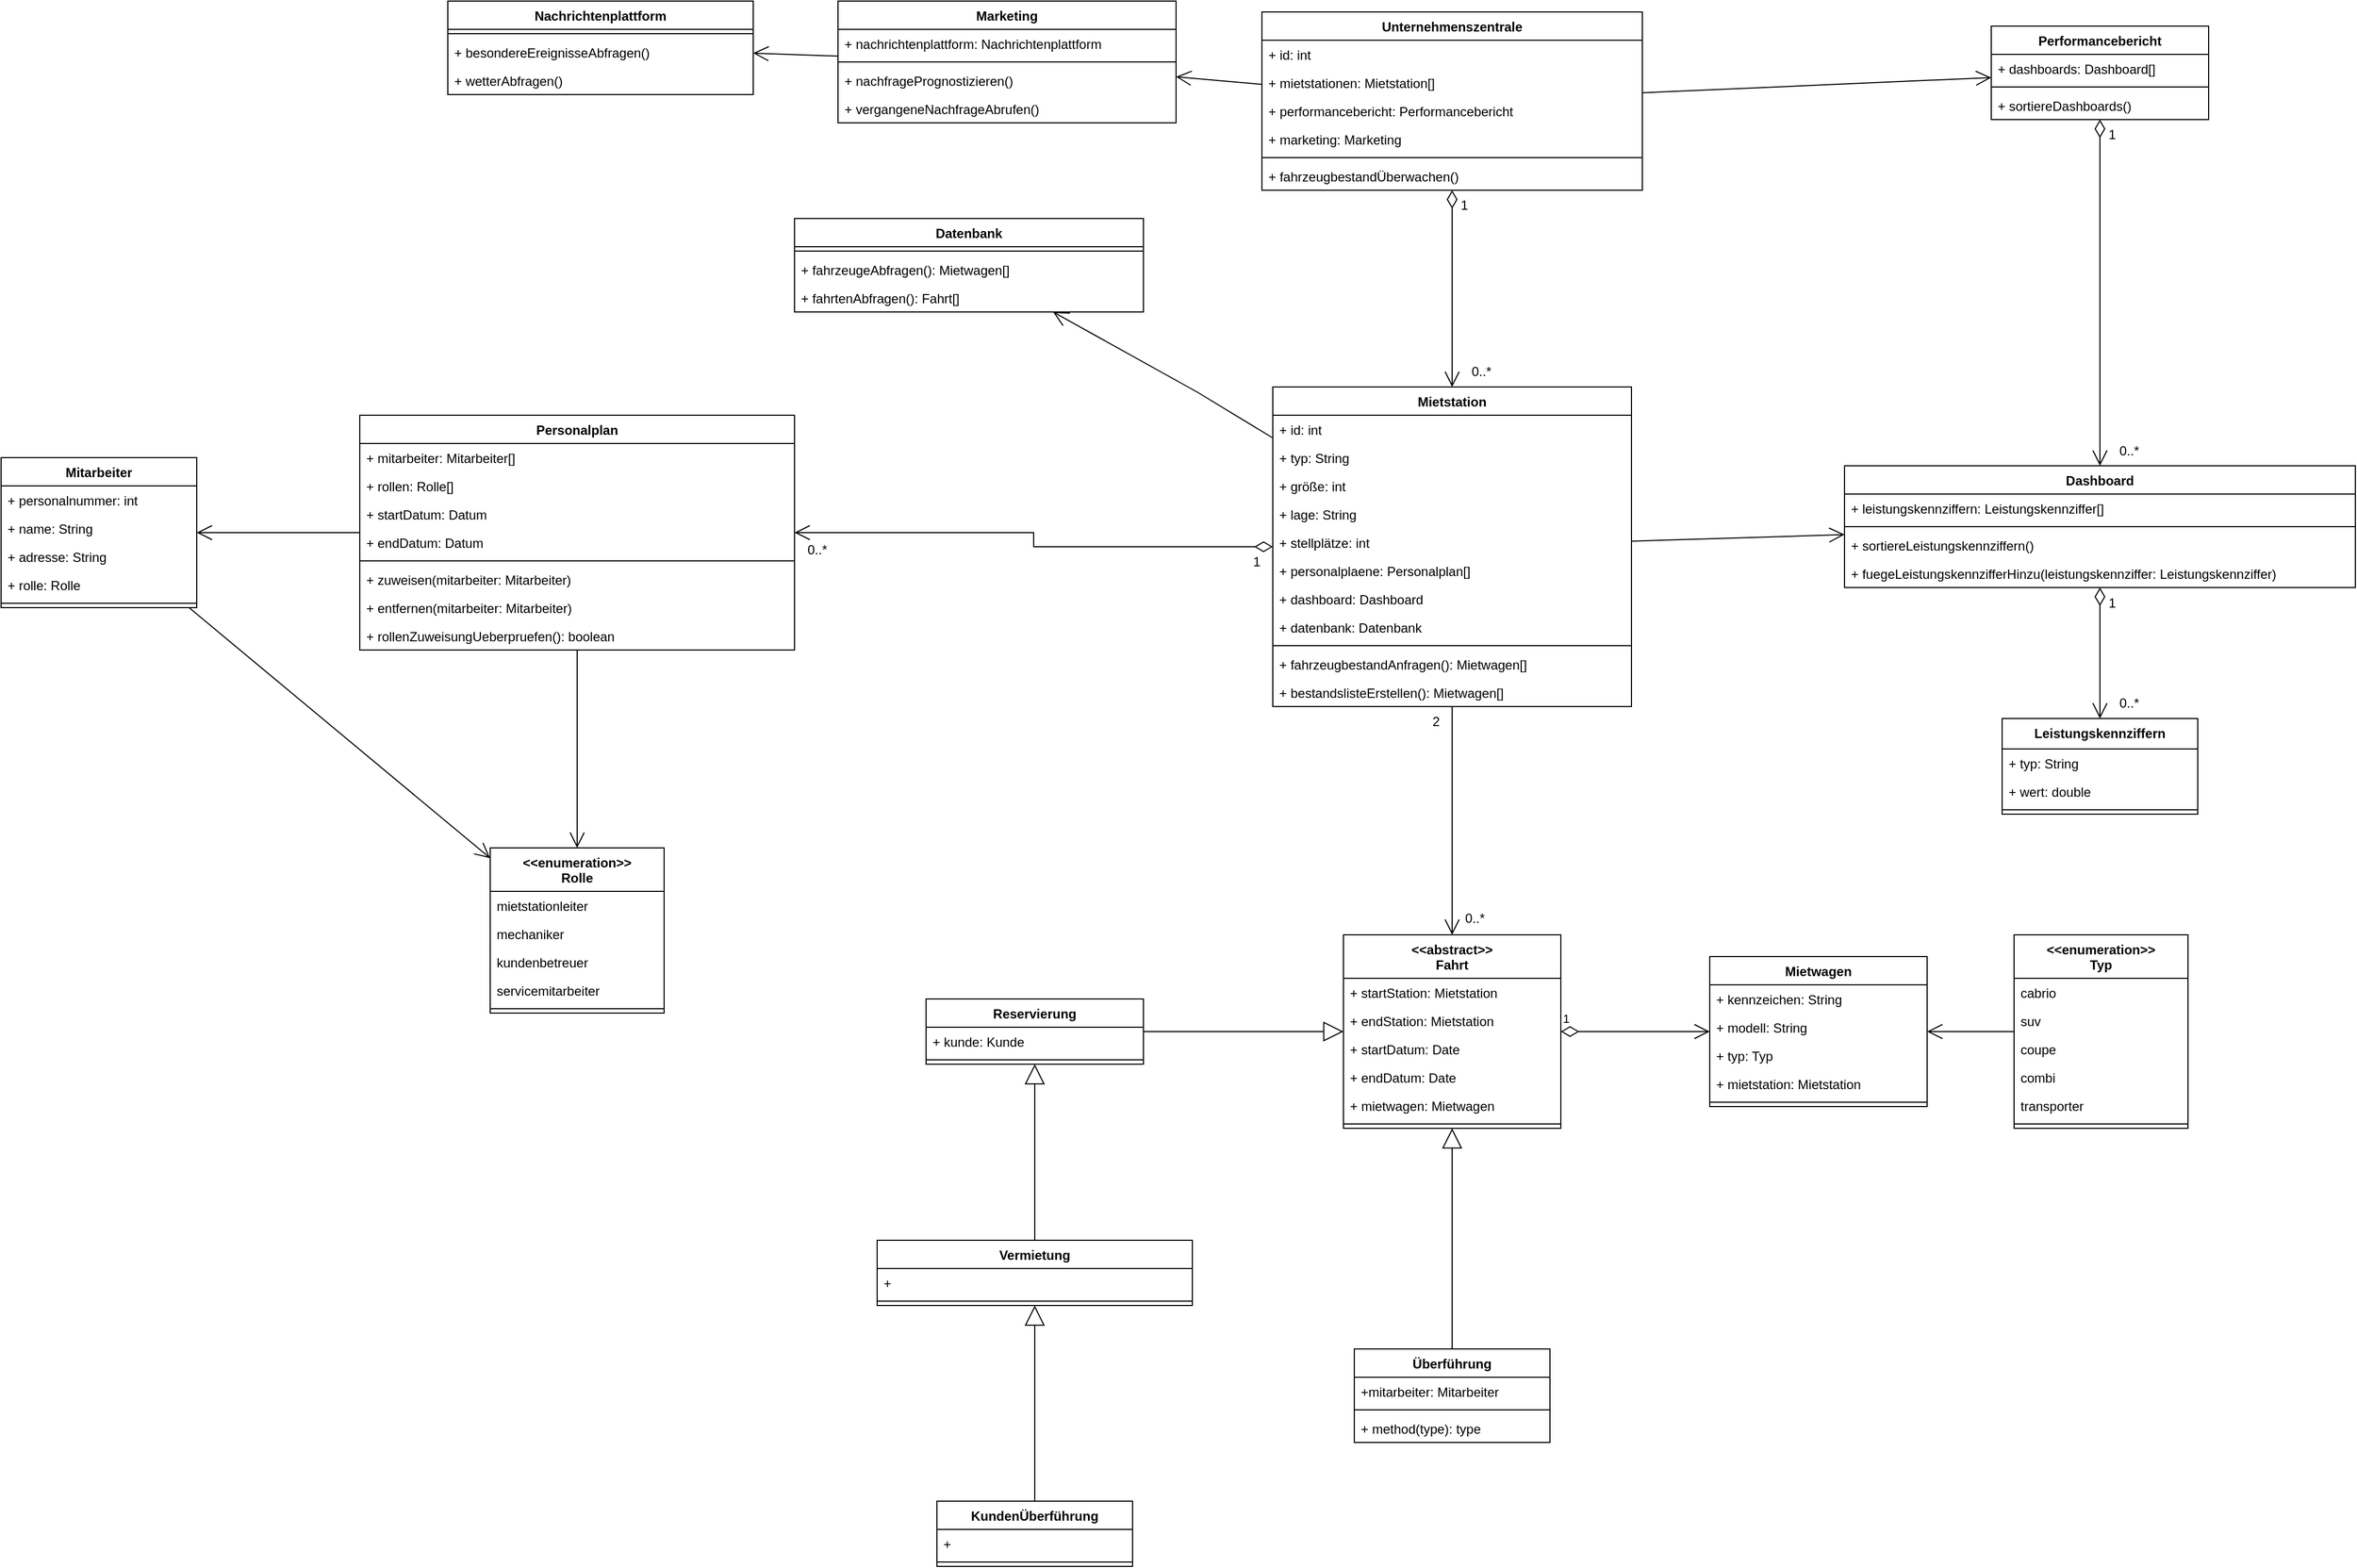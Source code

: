 <mxfile version="16.2.2" type="github">
  <diagram id="ZMPBVdDReR-dd0KNUXKv" name="Page-1">
    <mxGraphModel dx="4693" dy="1762" grid="1" gridSize="10" guides="1" tooltips="1" connect="1" arrows="1" fold="1" page="1" pageScale="1" pageWidth="1600" pageHeight="900" math="0" shadow="0">
      <root>
        <mxCell id="0" />
        <mxCell id="1" parent="0" />
        <mxCell id="JOfPQrPtgQj5ozjjMgrj-1" value="Mietstation" style="swimlane;fontStyle=1;align=center;verticalAlign=top;childLayout=stackLayout;horizontal=1;startSize=26;horizontalStack=0;resizeParent=1;resizeParentMax=0;resizeLast=0;collapsible=1;marginBottom=0;" parent="1" vertex="1">
          <mxGeometry x="-81" y="395" width="330" height="294" as="geometry" />
        </mxCell>
        <mxCell id="JOfPQrPtgQj5ozjjMgrj-76" value="+ id: int" style="text;strokeColor=none;fillColor=none;align=left;verticalAlign=top;spacingLeft=4;spacingRight=4;overflow=hidden;rotatable=0;points=[[0,0.5],[1,0.5]];portConstraint=eastwest;" parent="JOfPQrPtgQj5ozjjMgrj-1" vertex="1">
          <mxGeometry y="26" width="330" height="26" as="geometry" />
        </mxCell>
        <mxCell id="JOfPQrPtgQj5ozjjMgrj-2" value="+ typ: String" style="text;strokeColor=none;fillColor=none;align=left;verticalAlign=top;spacingLeft=4;spacingRight=4;overflow=hidden;rotatable=0;points=[[0,0.5],[1,0.5]];portConstraint=eastwest;" parent="JOfPQrPtgQj5ozjjMgrj-1" vertex="1">
          <mxGeometry y="52" width="330" height="26" as="geometry" />
        </mxCell>
        <mxCell id="JOfPQrPtgQj5ozjjMgrj-73" value="+ größe: int" style="text;strokeColor=none;fillColor=none;align=left;verticalAlign=top;spacingLeft=4;spacingRight=4;overflow=hidden;rotatable=0;points=[[0,0.5],[1,0.5]];portConstraint=eastwest;" parent="JOfPQrPtgQj5ozjjMgrj-1" vertex="1">
          <mxGeometry y="78" width="330" height="26" as="geometry" />
        </mxCell>
        <mxCell id="JOfPQrPtgQj5ozjjMgrj-74" value="+ lage: String" style="text;strokeColor=none;fillColor=none;align=left;verticalAlign=top;spacingLeft=4;spacingRight=4;overflow=hidden;rotatable=0;points=[[0,0.5],[1,0.5]];portConstraint=eastwest;" parent="JOfPQrPtgQj5ozjjMgrj-1" vertex="1">
          <mxGeometry y="104" width="330" height="26" as="geometry" />
        </mxCell>
        <mxCell id="JOfPQrPtgQj5ozjjMgrj-77" value="+ stellplätze: int" style="text;strokeColor=none;fillColor=none;align=left;verticalAlign=top;spacingLeft=4;spacingRight=4;overflow=hidden;rotatable=0;points=[[0,0.5],[1,0.5]];portConstraint=eastwest;" parent="JOfPQrPtgQj5ozjjMgrj-1" vertex="1">
          <mxGeometry y="130" width="330" height="26" as="geometry" />
        </mxCell>
        <mxCell id="keo7LRHrqXR6IUppqkBO-17" value="+ personalplaene: Personalplan[]" style="text;strokeColor=none;fillColor=none;align=left;verticalAlign=top;spacingLeft=4;spacingRight=4;overflow=hidden;rotatable=0;points=[[0,0.5],[1,0.5]];portConstraint=eastwest;fontSize=12;" parent="JOfPQrPtgQj5ozjjMgrj-1" vertex="1">
          <mxGeometry y="156" width="330" height="26" as="geometry" />
        </mxCell>
        <mxCell id="keo7LRHrqXR6IUppqkBO-25" value="+ dashboard: Dashboard" style="text;strokeColor=none;fillColor=none;align=left;verticalAlign=top;spacingLeft=4;spacingRight=4;overflow=hidden;rotatable=0;points=[[0,0.5],[1,0.5]];portConstraint=eastwest;fontSize=12;" parent="JOfPQrPtgQj5ozjjMgrj-1" vertex="1">
          <mxGeometry y="182" width="330" height="26" as="geometry" />
        </mxCell>
        <mxCell id="MEVId7LGXu_88SaHKJN4-28" value="+ datenbank: Datenbank" style="text;strokeColor=none;fillColor=none;align=left;verticalAlign=top;spacingLeft=4;spacingRight=4;overflow=hidden;rotatable=0;points=[[0,0.5],[1,0.5]];portConstraint=eastwest;fontSize=12;" vertex="1" parent="JOfPQrPtgQj5ozjjMgrj-1">
          <mxGeometry y="208" width="330" height="26" as="geometry" />
        </mxCell>
        <mxCell id="JOfPQrPtgQj5ozjjMgrj-3" value="" style="line;strokeWidth=1;fillColor=none;align=left;verticalAlign=middle;spacingTop=-1;spacingLeft=3;spacingRight=3;rotatable=0;labelPosition=right;points=[];portConstraint=eastwest;" parent="JOfPQrPtgQj5ozjjMgrj-1" vertex="1">
          <mxGeometry y="234" width="330" height="8" as="geometry" />
        </mxCell>
        <mxCell id="JOfPQrPtgQj5ozjjMgrj-243" value="+ fahrzeugbestandAnfragen(): Mietwagen[]" style="text;strokeColor=none;fillColor=none;align=left;verticalAlign=top;spacingLeft=4;spacingRight=4;overflow=hidden;rotatable=0;points=[[0,0.5],[1,0.5]];portConstraint=eastwest;" parent="JOfPQrPtgQj5ozjjMgrj-1" vertex="1">
          <mxGeometry y="242" width="330" height="26" as="geometry" />
        </mxCell>
        <mxCell id="MEVId7LGXu_88SaHKJN4-26" value="+ bestandslisteErstellen(): Mietwagen[]" style="text;strokeColor=none;fillColor=none;align=left;verticalAlign=top;spacingLeft=4;spacingRight=4;overflow=hidden;rotatable=0;points=[[0,0.5],[1,0.5]];portConstraint=eastwest;" vertex="1" parent="JOfPQrPtgQj5ozjjMgrj-1">
          <mxGeometry y="268" width="330" height="26" as="geometry" />
        </mxCell>
        <mxCell id="JOfPQrPtgQj5ozjjMgrj-5" value="Mietwagen" style="swimlane;fontStyle=1;align=center;verticalAlign=top;childLayout=stackLayout;horizontal=1;startSize=26;horizontalStack=0;resizeParent=1;resizeParentMax=0;resizeLast=0;collapsible=1;marginBottom=0;" parent="1" vertex="1">
          <mxGeometry x="321" y="919" width="200" height="138" as="geometry" />
        </mxCell>
        <mxCell id="JOfPQrPtgQj5ozjjMgrj-6" value="+ kennzeichen: String" style="text;strokeColor=none;fillColor=none;align=left;verticalAlign=top;spacingLeft=4;spacingRight=4;overflow=hidden;rotatable=0;points=[[0,0.5],[1,0.5]];portConstraint=eastwest;" parent="JOfPQrPtgQj5ozjjMgrj-5" vertex="1">
          <mxGeometry y="26" width="200" height="26" as="geometry" />
        </mxCell>
        <mxCell id="JOfPQrPtgQj5ozjjMgrj-118" value="+ modell: String" style="text;strokeColor=none;fillColor=none;align=left;verticalAlign=top;spacingLeft=4;spacingRight=4;overflow=hidden;rotatable=0;points=[[0,0.5],[1,0.5]];portConstraint=eastwest;" parent="JOfPQrPtgQj5ozjjMgrj-5" vertex="1">
          <mxGeometry y="52" width="200" height="26" as="geometry" />
        </mxCell>
        <mxCell id="keo7LRHrqXR6IUppqkBO-39" value="+ typ: Typ" style="text;strokeColor=none;fillColor=none;align=left;verticalAlign=top;spacingLeft=4;spacingRight=4;overflow=hidden;rotatable=0;points=[[0,0.5],[1,0.5]];portConstraint=eastwest;fontSize=12;" parent="JOfPQrPtgQj5ozjjMgrj-5" vertex="1">
          <mxGeometry y="78" width="200" height="26" as="geometry" />
        </mxCell>
        <mxCell id="keo7LRHrqXR6IUppqkBO-50" value="+ mietstation: Mietstation" style="text;strokeColor=none;fillColor=none;align=left;verticalAlign=top;spacingLeft=4;spacingRight=4;overflow=hidden;rotatable=0;points=[[0,0.5],[1,0.5]];portConstraint=eastwest;fontSize=12;" parent="JOfPQrPtgQj5ozjjMgrj-5" vertex="1">
          <mxGeometry y="104" width="200" height="26" as="geometry" />
        </mxCell>
        <mxCell id="JOfPQrPtgQj5ozjjMgrj-7" value="" style="line;strokeWidth=1;fillColor=none;align=left;verticalAlign=middle;spacingTop=-1;spacingLeft=3;spacingRight=3;rotatable=0;labelPosition=right;points=[];portConstraint=eastwest;" parent="JOfPQrPtgQj5ozjjMgrj-5" vertex="1">
          <mxGeometry y="130" width="200" height="8" as="geometry" />
        </mxCell>
        <mxCell id="JOfPQrPtgQj5ozjjMgrj-29" value="Unternehmenszentrale" style="swimlane;fontStyle=1;align=center;verticalAlign=top;childLayout=stackLayout;horizontal=1;startSize=26;horizontalStack=0;resizeParent=1;resizeParentMax=0;resizeLast=0;collapsible=1;marginBottom=0;" parent="1" vertex="1">
          <mxGeometry x="-91" y="50" width="350" height="164" as="geometry" />
        </mxCell>
        <mxCell id="JOfPQrPtgQj5ozjjMgrj-75" value="+ id: int" style="text;strokeColor=none;fillColor=none;align=left;verticalAlign=top;spacingLeft=4;spacingRight=4;overflow=hidden;rotatable=0;points=[[0,0.5],[1,0.5]];portConstraint=eastwest;" parent="JOfPQrPtgQj5ozjjMgrj-29" vertex="1">
          <mxGeometry y="26" width="350" height="26" as="geometry" />
        </mxCell>
        <mxCell id="keo7LRHrqXR6IUppqkBO-21" value="+ mietstationen: Mietstation[]" style="text;strokeColor=none;fillColor=none;align=left;verticalAlign=top;spacingLeft=4;spacingRight=4;overflow=hidden;rotatable=0;points=[[0,0.5],[1,0.5]];portConstraint=eastwest;fontSize=12;" parent="JOfPQrPtgQj5ozjjMgrj-29" vertex="1">
          <mxGeometry y="52" width="350" height="26" as="geometry" />
        </mxCell>
        <mxCell id="JOfPQrPtgQj5ozjjMgrj-183" value="+ performancebericht: Performancebericht" style="text;strokeColor=none;fillColor=none;align=left;verticalAlign=top;spacingLeft=4;spacingRight=4;overflow=hidden;rotatable=0;points=[[0,0.5],[1,0.5]];portConstraint=eastwest;" parent="JOfPQrPtgQj5ozjjMgrj-29" vertex="1">
          <mxGeometry y="78" width="350" height="26" as="geometry" />
        </mxCell>
        <mxCell id="MEVId7LGXu_88SaHKJN4-40" value="+ marketing: Marketing" style="text;strokeColor=none;fillColor=none;align=left;verticalAlign=top;spacingLeft=4;spacingRight=4;overflow=hidden;rotatable=0;points=[[0,0.5],[1,0.5]];portConstraint=eastwest;" vertex="1" parent="JOfPQrPtgQj5ozjjMgrj-29">
          <mxGeometry y="104" width="350" height="26" as="geometry" />
        </mxCell>
        <mxCell id="JOfPQrPtgQj5ozjjMgrj-31" value="" style="line;strokeWidth=1;fillColor=none;align=left;verticalAlign=middle;spacingTop=-1;spacingLeft=3;spacingRight=3;rotatable=0;labelPosition=right;points=[];portConstraint=eastwest;" parent="JOfPQrPtgQj5ozjjMgrj-29" vertex="1">
          <mxGeometry y="130" width="350" height="8" as="geometry" />
        </mxCell>
        <mxCell id="MEVId7LGXu_88SaHKJN4-25" value="+ fahrzeugbestandÜberwachen()" style="text;strokeColor=none;fillColor=none;align=left;verticalAlign=top;spacingLeft=4;spacingRight=4;overflow=hidden;rotatable=0;points=[[0,0.5],[1,0.5]];portConstraint=eastwest;" vertex="1" parent="JOfPQrPtgQj5ozjjMgrj-29">
          <mxGeometry y="138" width="350" height="26" as="geometry" />
        </mxCell>
        <mxCell id="JOfPQrPtgQj5ozjjMgrj-33" value="Performancebericht" style="swimlane;fontStyle=1;align=center;verticalAlign=top;childLayout=stackLayout;horizontal=1;startSize=26;horizontalStack=0;resizeParent=1;resizeParentMax=0;resizeLast=0;collapsible=1;marginBottom=0;" parent="1" vertex="1">
          <mxGeometry x="580" y="63" width="200" height="86" as="geometry" />
        </mxCell>
        <mxCell id="JOfPQrPtgQj5ozjjMgrj-34" value="+ dashboards: Dashboard[]" style="text;strokeColor=none;fillColor=none;align=left;verticalAlign=top;spacingLeft=4;spacingRight=4;overflow=hidden;rotatable=0;points=[[0,0.5],[1,0.5]];portConstraint=eastwest;" parent="JOfPQrPtgQj5ozjjMgrj-33" vertex="1">
          <mxGeometry y="26" width="200" height="26" as="geometry" />
        </mxCell>
        <mxCell id="JOfPQrPtgQj5ozjjMgrj-35" value="" style="line;strokeWidth=1;fillColor=none;align=left;verticalAlign=middle;spacingTop=-1;spacingLeft=3;spacingRight=3;rotatable=0;labelPosition=right;points=[];portConstraint=eastwest;" parent="JOfPQrPtgQj5ozjjMgrj-33" vertex="1">
          <mxGeometry y="52" width="200" height="8" as="geometry" />
        </mxCell>
        <mxCell id="keo7LRHrqXR6IUppqkBO-32" value="+ sortiereDashboards()" style="text;strokeColor=none;fillColor=none;align=left;verticalAlign=top;spacingLeft=4;spacingRight=4;overflow=hidden;rotatable=0;points=[[0,0.5],[1,0.5]];portConstraint=eastwest;fontSize=12;" parent="JOfPQrPtgQj5ozjjMgrj-33" vertex="1">
          <mxGeometry y="60" width="200" height="26" as="geometry" />
        </mxCell>
        <mxCell id="JOfPQrPtgQj5ozjjMgrj-37" value="Dashboard" style="swimlane;fontStyle=1;align=center;verticalAlign=top;childLayout=stackLayout;horizontal=1;startSize=26;horizontalStack=0;resizeParent=1;resizeParentMax=0;resizeLast=0;collapsible=1;marginBottom=0;" parent="1" vertex="1">
          <mxGeometry x="445" y="467.53" width="470" height="112" as="geometry" />
        </mxCell>
        <mxCell id="keo7LRHrqXR6IUppqkBO-27" value="+ leistungskennziffern: Leistungskennziffer[]" style="text;strokeColor=none;fillColor=none;align=left;verticalAlign=top;spacingLeft=4;spacingRight=4;overflow=hidden;rotatable=0;points=[[0,0.5],[1,0.5]];portConstraint=eastwest;fontSize=12;" parent="JOfPQrPtgQj5ozjjMgrj-37" vertex="1">
          <mxGeometry y="26" width="470" height="26" as="geometry" />
        </mxCell>
        <mxCell id="JOfPQrPtgQj5ozjjMgrj-39" value="" style="line;strokeWidth=1;fillColor=none;align=left;verticalAlign=middle;spacingTop=-1;spacingLeft=3;spacingRight=3;rotatable=0;labelPosition=right;points=[];portConstraint=eastwest;" parent="JOfPQrPtgQj5ozjjMgrj-37" vertex="1">
          <mxGeometry y="52" width="470" height="8" as="geometry" />
        </mxCell>
        <mxCell id="keo7LRHrqXR6IUppqkBO-33" value="+ sortiereLeistungskennziffern()" style="text;strokeColor=none;fillColor=none;align=left;verticalAlign=top;spacingLeft=4;spacingRight=4;overflow=hidden;rotatable=0;points=[[0,0.5],[1,0.5]];portConstraint=eastwest;fontSize=12;" parent="JOfPQrPtgQj5ozjjMgrj-37" vertex="1">
          <mxGeometry y="60" width="470" height="26" as="geometry" />
        </mxCell>
        <mxCell id="keo7LRHrqXR6IUppqkBO-31" value="+ fuegeLeistungskennzifferHinzu(leistungskennziffer: Leistungskennziffer)" style="text;strokeColor=none;fillColor=none;align=left;verticalAlign=top;spacingLeft=4;spacingRight=4;overflow=hidden;rotatable=0;points=[[0,0.5],[1,0.5]];portConstraint=eastwest;fontSize=12;" parent="JOfPQrPtgQj5ozjjMgrj-37" vertex="1">
          <mxGeometry y="86" width="470" height="26" as="geometry" />
        </mxCell>
        <mxCell id="JOfPQrPtgQj5ozjjMgrj-41" value="Mitarbeiter" style="swimlane;fontStyle=1;align=center;verticalAlign=top;childLayout=stackLayout;horizontal=1;startSize=26;horizontalStack=0;resizeParent=1;resizeParentMax=0;resizeLast=0;collapsible=1;marginBottom=0;" parent="1" vertex="1">
          <mxGeometry x="-1251" y="460" width="180" height="138" as="geometry" />
        </mxCell>
        <mxCell id="JOfPQrPtgQj5ozjjMgrj-206" value="+ personalnummer: int" style="text;strokeColor=none;fillColor=none;align=left;verticalAlign=top;spacingLeft=4;spacingRight=4;overflow=hidden;rotatable=0;points=[[0,0.5],[1,0.5]];portConstraint=eastwest;" parent="JOfPQrPtgQj5ozjjMgrj-41" vertex="1">
          <mxGeometry y="26" width="180" height="26" as="geometry" />
        </mxCell>
        <mxCell id="keo7LRHrqXR6IUppqkBO-5" value="+ name: String" style="text;strokeColor=none;fillColor=none;align=left;verticalAlign=top;spacingLeft=4;spacingRight=4;overflow=hidden;rotatable=0;points=[[0,0.5],[1,0.5]];portConstraint=eastwest;fontSize=12;" parent="JOfPQrPtgQj5ozjjMgrj-41" vertex="1">
          <mxGeometry y="52" width="180" height="26" as="geometry" />
        </mxCell>
        <mxCell id="keo7LRHrqXR6IUppqkBO-6" value="+ adresse: String" style="text;strokeColor=none;fillColor=none;align=left;verticalAlign=top;spacingLeft=4;spacingRight=4;overflow=hidden;rotatable=0;points=[[0,0.5],[1,0.5]];portConstraint=eastwest;fontSize=12;" parent="JOfPQrPtgQj5ozjjMgrj-41" vertex="1">
          <mxGeometry y="78" width="180" height="26" as="geometry" />
        </mxCell>
        <mxCell id="JOfPQrPtgQj5ozjjMgrj-42" value="+ rolle: Rolle" style="text;strokeColor=none;fillColor=none;align=left;verticalAlign=top;spacingLeft=4;spacingRight=4;overflow=hidden;rotatable=0;points=[[0,0.5],[1,0.5]];portConstraint=eastwest;" parent="JOfPQrPtgQj5ozjjMgrj-41" vertex="1">
          <mxGeometry y="104" width="180" height="26" as="geometry" />
        </mxCell>
        <mxCell id="JOfPQrPtgQj5ozjjMgrj-43" value="" style="line;strokeWidth=1;fillColor=none;align=left;verticalAlign=middle;spacingTop=-1;spacingLeft=3;spacingRight=3;rotatable=0;labelPosition=right;points=[];portConstraint=eastwest;" parent="JOfPQrPtgQj5ozjjMgrj-41" vertex="1">
          <mxGeometry y="130" width="180" height="8" as="geometry" />
        </mxCell>
        <mxCell id="JOfPQrPtgQj5ozjjMgrj-45" value="&lt;&lt;enumeration&gt;&gt;&#xa;Rolle" style="swimlane;fontStyle=1;align=center;verticalAlign=top;childLayout=stackLayout;horizontal=1;startSize=40;horizontalStack=0;resizeParent=1;resizeParentMax=0;resizeLast=0;collapsible=1;marginBottom=0;" parent="1" vertex="1">
          <mxGeometry x="-801" y="819" width="160" height="152" as="geometry" />
        </mxCell>
        <mxCell id="JOfPQrPtgQj5ozjjMgrj-46" value="mietstationleiter" style="text;strokeColor=none;fillColor=none;align=left;verticalAlign=top;spacingLeft=4;spacingRight=4;overflow=hidden;rotatable=0;points=[[0,0.5],[1,0.5]];portConstraint=eastwest;" parent="JOfPQrPtgQj5ozjjMgrj-45" vertex="1">
          <mxGeometry y="40" width="160" height="26" as="geometry" />
        </mxCell>
        <mxCell id="keo7LRHrqXR6IUppqkBO-7" value="mechaniker" style="text;strokeColor=none;fillColor=none;align=left;verticalAlign=top;spacingLeft=4;spacingRight=4;overflow=hidden;rotatable=0;points=[[0,0.5],[1,0.5]];portConstraint=eastwest;fontSize=12;" parent="JOfPQrPtgQj5ozjjMgrj-45" vertex="1">
          <mxGeometry y="66" width="160" height="26" as="geometry" />
        </mxCell>
        <mxCell id="keo7LRHrqXR6IUppqkBO-8" value="kundenbetreuer" style="text;strokeColor=none;fillColor=none;align=left;verticalAlign=top;spacingLeft=4;spacingRight=4;overflow=hidden;rotatable=0;points=[[0,0.5],[1,0.5]];portConstraint=eastwest;fontSize=12;" parent="JOfPQrPtgQj5ozjjMgrj-45" vertex="1">
          <mxGeometry y="92" width="160" height="26" as="geometry" />
        </mxCell>
        <mxCell id="keo7LRHrqXR6IUppqkBO-9" value="servicemitarbeiter" style="text;strokeColor=none;fillColor=none;align=left;verticalAlign=top;spacingLeft=4;spacingRight=4;overflow=hidden;rotatable=0;points=[[0,0.5],[1,0.5]];portConstraint=eastwest;fontSize=12;" parent="JOfPQrPtgQj5ozjjMgrj-45" vertex="1">
          <mxGeometry y="118" width="160" height="26" as="geometry" />
        </mxCell>
        <mxCell id="JOfPQrPtgQj5ozjjMgrj-47" value="" style="line;strokeWidth=1;fillColor=none;align=left;verticalAlign=middle;spacingTop=-1;spacingLeft=3;spacingRight=3;rotatable=0;labelPosition=right;points=[];portConstraint=eastwest;" parent="JOfPQrPtgQj5ozjjMgrj-45" vertex="1">
          <mxGeometry y="144" width="160" height="8" as="geometry" />
        </mxCell>
        <mxCell id="JOfPQrPtgQj5ozjjMgrj-53" value="Vermietung" style="swimlane;fontStyle=1;align=center;verticalAlign=top;childLayout=stackLayout;horizontal=1;startSize=26;horizontalStack=0;resizeParent=1;resizeParentMax=0;resizeLast=0;collapsible=1;marginBottom=0;" parent="1" vertex="1">
          <mxGeometry x="-445" y="1180" width="290" height="60" as="geometry" />
        </mxCell>
        <mxCell id="MEVId7LGXu_88SaHKJN4-15" value="+ " style="text;strokeColor=none;fillColor=none;align=left;verticalAlign=top;spacingLeft=4;spacingRight=4;overflow=hidden;rotatable=0;points=[[0,0.5],[1,0.5]];portConstraint=eastwest;" vertex="1" parent="JOfPQrPtgQj5ozjjMgrj-53">
          <mxGeometry y="26" width="290" height="26" as="geometry" />
        </mxCell>
        <mxCell id="JOfPQrPtgQj5ozjjMgrj-55" value="" style="line;strokeWidth=1;fillColor=none;align=left;verticalAlign=middle;spacingTop=-1;spacingLeft=3;spacingRight=3;rotatable=0;labelPosition=right;points=[];portConstraint=eastwest;" parent="JOfPQrPtgQj5ozjjMgrj-53" vertex="1">
          <mxGeometry y="52" width="290" height="8" as="geometry" />
        </mxCell>
        <mxCell id="JOfPQrPtgQj5ozjjMgrj-125" value="Reservierung" style="swimlane;fontStyle=1;align=center;verticalAlign=top;childLayout=stackLayout;horizontal=1;startSize=26;horizontalStack=0;resizeParent=1;resizeParentMax=0;resizeLast=0;collapsible=1;marginBottom=0;" parent="1" vertex="1">
          <mxGeometry x="-400" y="958" width="200" height="60" as="geometry" />
        </mxCell>
        <mxCell id="MEVId7LGXu_88SaHKJN4-6" value="+ kunde: Kunde" style="text;strokeColor=none;fillColor=none;align=left;verticalAlign=top;spacingLeft=4;spacingRight=4;overflow=hidden;rotatable=0;points=[[0,0.5],[1,0.5]];portConstraint=eastwest;" vertex="1" parent="JOfPQrPtgQj5ozjjMgrj-125">
          <mxGeometry y="26" width="200" height="26" as="geometry" />
        </mxCell>
        <mxCell id="JOfPQrPtgQj5ozjjMgrj-127" value="" style="line;strokeWidth=1;fillColor=none;align=left;verticalAlign=middle;spacingTop=-1;spacingLeft=3;spacingRight=3;rotatable=0;labelPosition=right;points=[];portConstraint=eastwest;" parent="JOfPQrPtgQj5ozjjMgrj-125" vertex="1">
          <mxGeometry y="52" width="200" height="8" as="geometry" />
        </mxCell>
        <mxCell id="JOfPQrPtgQj5ozjjMgrj-156" value="Leistungskennziffern" style="swimlane;fontStyle=1;align=center;verticalAlign=top;childLayout=stackLayout;horizontal=1;startSize=28;horizontalStack=0;resizeParent=1;resizeParentMax=0;resizeLast=0;collapsible=1;marginBottom=0;" parent="1" vertex="1">
          <mxGeometry x="590" y="700" width="180" height="88" as="geometry" />
        </mxCell>
        <mxCell id="JOfPQrPtgQj5ozjjMgrj-162" value="+ typ: String" style="text;strokeColor=none;fillColor=none;align=left;verticalAlign=top;spacingLeft=4;spacingRight=4;overflow=hidden;rotatable=0;points=[[0,0.5],[1,0.5]];portConstraint=eastwest;" parent="JOfPQrPtgQj5ozjjMgrj-156" vertex="1">
          <mxGeometry y="28" width="180" height="26" as="geometry" />
        </mxCell>
        <mxCell id="JOfPQrPtgQj5ozjjMgrj-176" value="+ wert: double" style="text;strokeColor=none;fillColor=none;align=left;verticalAlign=top;spacingLeft=4;spacingRight=4;overflow=hidden;rotatable=0;points=[[0,0.5],[1,0.5]];portConstraint=eastwest;" parent="JOfPQrPtgQj5ozjjMgrj-156" vertex="1">
          <mxGeometry y="54" width="180" height="26" as="geometry" />
        </mxCell>
        <mxCell id="JOfPQrPtgQj5ozjjMgrj-158" value="" style="line;strokeWidth=1;fillColor=none;align=left;verticalAlign=middle;spacingTop=-1;spacingLeft=3;spacingRight=3;rotatable=0;labelPosition=right;points=[];portConstraint=eastwest;" parent="JOfPQrPtgQj5ozjjMgrj-156" vertex="1">
          <mxGeometry y="80" width="180" height="8" as="geometry" />
        </mxCell>
        <mxCell id="JOfPQrPtgQj5ozjjMgrj-196" value="Personalplan" style="swimlane;fontStyle=1;align=center;verticalAlign=top;childLayout=stackLayout;horizontal=1;startSize=26;horizontalStack=0;resizeParent=1;resizeParentMax=0;resizeLast=0;collapsible=1;marginBottom=0;" parent="1" vertex="1">
          <mxGeometry x="-921" y="421" width="400" height="216" as="geometry" />
        </mxCell>
        <mxCell id="JOfPQrPtgQj5ozjjMgrj-217" value="+ mitarbeiter: Mitarbeiter[]" style="text;strokeColor=none;fillColor=none;align=left;verticalAlign=top;spacingLeft=4;spacingRight=4;overflow=hidden;rotatable=0;points=[[0,0.5],[1,0.5]];portConstraint=eastwest;" parent="JOfPQrPtgQj5ozjjMgrj-196" vertex="1">
          <mxGeometry y="26" width="400" height="26" as="geometry" />
        </mxCell>
        <mxCell id="keo7LRHrqXR6IUppqkBO-4" value="+ rollen: Rolle[]" style="text;strokeColor=none;fillColor=none;align=left;verticalAlign=top;spacingLeft=4;spacingRight=4;overflow=hidden;rotatable=0;points=[[0,0.5],[1,0.5]];portConstraint=eastwest;fontSize=12;" parent="JOfPQrPtgQj5ozjjMgrj-196" vertex="1">
          <mxGeometry y="52" width="400" height="26" as="geometry" />
        </mxCell>
        <mxCell id="keo7LRHrqXR6IUppqkBO-2" value="+ startDatum: Datum" style="text;strokeColor=none;fillColor=none;align=left;verticalAlign=top;spacingLeft=4;spacingRight=4;overflow=hidden;rotatable=0;points=[[0,0.5],[1,0.5]];portConstraint=eastwest;fontSize=12;" parent="JOfPQrPtgQj5ozjjMgrj-196" vertex="1">
          <mxGeometry y="78" width="400" height="26" as="geometry" />
        </mxCell>
        <mxCell id="keo7LRHrqXR6IUppqkBO-3" value="+ endDatum: Datum" style="text;strokeColor=none;fillColor=none;align=left;verticalAlign=top;spacingLeft=4;spacingRight=4;overflow=hidden;rotatable=0;points=[[0,0.5],[1,0.5]];portConstraint=eastwest;fontSize=12;" parent="JOfPQrPtgQj5ozjjMgrj-196" vertex="1">
          <mxGeometry y="104" width="400" height="26" as="geometry" />
        </mxCell>
        <mxCell id="JOfPQrPtgQj5ozjjMgrj-198" value="" style="line;strokeWidth=1;fillColor=none;align=left;verticalAlign=middle;spacingTop=-1;spacingLeft=3;spacingRight=3;rotatable=0;labelPosition=right;points=[];portConstraint=eastwest;" parent="JOfPQrPtgQj5ozjjMgrj-196" vertex="1">
          <mxGeometry y="130" width="400" height="8" as="geometry" />
        </mxCell>
        <mxCell id="JOfPQrPtgQj5ozjjMgrj-199" value="+ zuweisen(mitarbeiter: Mitarbeiter)" style="text;strokeColor=none;fillColor=none;align=left;verticalAlign=top;spacingLeft=4;spacingRight=4;overflow=hidden;rotatable=0;points=[[0,0.5],[1,0.5]];portConstraint=eastwest;" parent="JOfPQrPtgQj5ozjjMgrj-196" vertex="1">
          <mxGeometry y="138" width="400" height="26" as="geometry" />
        </mxCell>
        <mxCell id="JOfPQrPtgQj5ozjjMgrj-219" value="+ entfernen(mitarbeiter: Mitarbeiter)" style="text;strokeColor=none;fillColor=none;align=left;verticalAlign=top;spacingLeft=4;spacingRight=4;overflow=hidden;rotatable=0;points=[[0,0.5],[1,0.5]];portConstraint=eastwest;" parent="JOfPQrPtgQj5ozjjMgrj-196" vertex="1">
          <mxGeometry y="164" width="400" height="26" as="geometry" />
        </mxCell>
        <mxCell id="JOfPQrPtgQj5ozjjMgrj-218" value="+ rollenZuweisungUeberpruefen(): boolean" style="text;strokeColor=none;fillColor=none;align=left;verticalAlign=top;spacingLeft=4;spacingRight=4;overflow=hidden;rotatable=0;points=[[0,0.5],[1,0.5]];portConstraint=eastwest;" parent="JOfPQrPtgQj5ozjjMgrj-196" vertex="1">
          <mxGeometry y="190" width="400" height="26" as="geometry" />
        </mxCell>
        <mxCell id="JOfPQrPtgQj5ozjjMgrj-239" value="Überführung" style="swimlane;fontStyle=1;align=center;verticalAlign=top;childLayout=stackLayout;horizontal=1;startSize=26;horizontalStack=0;resizeParent=1;resizeParentMax=0;resizeLast=0;collapsible=1;marginBottom=0;" parent="1" vertex="1">
          <mxGeometry x="-6" y="1280" width="180" height="86" as="geometry" />
        </mxCell>
        <mxCell id="JOfPQrPtgQj5ozjjMgrj-240" value="+mitarbeiter: Mitarbeiter" style="text;strokeColor=none;fillColor=none;align=left;verticalAlign=top;spacingLeft=4;spacingRight=4;overflow=hidden;rotatable=0;points=[[0,0.5],[1,0.5]];portConstraint=eastwest;" parent="JOfPQrPtgQj5ozjjMgrj-239" vertex="1">
          <mxGeometry y="26" width="180" height="26" as="geometry" />
        </mxCell>
        <mxCell id="JOfPQrPtgQj5ozjjMgrj-241" value="" style="line;strokeWidth=1;fillColor=none;align=left;verticalAlign=middle;spacingTop=-1;spacingLeft=3;spacingRight=3;rotatable=0;labelPosition=right;points=[];portConstraint=eastwest;" parent="JOfPQrPtgQj5ozjjMgrj-239" vertex="1">
          <mxGeometry y="52" width="180" height="8" as="geometry" />
        </mxCell>
        <mxCell id="JOfPQrPtgQj5ozjjMgrj-242" value="+ method(type): type" style="text;strokeColor=none;fillColor=none;align=left;verticalAlign=top;spacingLeft=4;spacingRight=4;overflow=hidden;rotatable=0;points=[[0,0.5],[1,0.5]];portConstraint=eastwest;" parent="JOfPQrPtgQj5ozjjMgrj-239" vertex="1">
          <mxGeometry y="60" width="180" height="26" as="geometry" />
        </mxCell>
        <mxCell id="keo7LRHrqXR6IUppqkBO-13" value="" style="endArrow=open;endFill=1;endSize=12;html=1;rounded=0;fontSize=12;" parent="1" source="JOfPQrPtgQj5ozjjMgrj-41" target="JOfPQrPtgQj5ozjjMgrj-45" edge="1">
          <mxGeometry width="160" relative="1" as="geometry">
            <mxPoint x="-561" y="861" as="sourcePoint" />
            <mxPoint x="-401" y="861" as="targetPoint" />
          </mxGeometry>
        </mxCell>
        <mxCell id="keo7LRHrqXR6IUppqkBO-15" value="" style="endArrow=open;endFill=1;endSize=12;html=1;rounded=0;fontSize=12;" parent="1" source="JOfPQrPtgQj5ozjjMgrj-196" target="JOfPQrPtgQj5ozjjMgrj-41" edge="1">
          <mxGeometry width="160" relative="1" as="geometry">
            <mxPoint x="-821" y="801" as="sourcePoint" />
            <mxPoint x="-661" y="801" as="targetPoint" />
          </mxGeometry>
        </mxCell>
        <mxCell id="keo7LRHrqXR6IUppqkBO-16" value="" style="endArrow=open;endFill=1;endSize=12;html=1;rounded=0;fontSize=12;" parent="1" source="JOfPQrPtgQj5ozjjMgrj-196" target="JOfPQrPtgQj5ozjjMgrj-45" edge="1">
          <mxGeometry width="160" relative="1" as="geometry">
            <mxPoint x="-331" y="581" as="sourcePoint" />
            <mxPoint x="-171" y="581" as="targetPoint" />
          </mxGeometry>
        </mxCell>
        <mxCell id="keo7LRHrqXR6IUppqkBO-18" value="" style="endArrow=open;html=1;endSize=12;startArrow=diamondThin;startSize=14;startFill=0;edgeStyle=orthogonalEdgeStyle;rounded=0;fontSize=12;" parent="1" source="JOfPQrPtgQj5ozjjMgrj-1" target="JOfPQrPtgQj5ozjjMgrj-196" edge="1">
          <mxGeometry relative="1" as="geometry">
            <mxPoint x="-241" y="651" as="sourcePoint" />
            <mxPoint x="-361" y="711" as="targetPoint" />
          </mxGeometry>
        </mxCell>
        <mxCell id="keo7LRHrqXR6IUppqkBO-19" value="1" style="edgeLabel;resizable=0;html=1;align=left;verticalAlign=top;fontSize=12;" parent="keo7LRHrqXR6IUppqkBO-18" connectable="0" vertex="1">
          <mxGeometry x="-1" relative="1" as="geometry">
            <mxPoint x="-20" as="offset" />
          </mxGeometry>
        </mxCell>
        <mxCell id="keo7LRHrqXR6IUppqkBO-20" value="0..*" style="edgeLabel;resizable=0;html=1;align=right;verticalAlign=top;fontSize=12;" parent="keo7LRHrqXR6IUppqkBO-18" connectable="0" vertex="1">
          <mxGeometry x="1" relative="1" as="geometry">
            <mxPoint x="30" y="2" as="offset" />
          </mxGeometry>
        </mxCell>
        <mxCell id="keo7LRHrqXR6IUppqkBO-22" value="" style="endArrow=open;html=1;endSize=12;startArrow=diamondThin;startSize=14;startFill=0;edgeStyle=orthogonalEdgeStyle;rounded=0;fontSize=12;" parent="1" source="JOfPQrPtgQj5ozjjMgrj-29" target="JOfPQrPtgQj5ozjjMgrj-1" edge="1">
          <mxGeometry relative="1" as="geometry">
            <mxPoint x="-150" y="370" as="sourcePoint" />
            <mxPoint x="10" y="370" as="targetPoint" />
          </mxGeometry>
        </mxCell>
        <mxCell id="keo7LRHrqXR6IUppqkBO-23" value="1" style="edgeLabel;resizable=0;html=1;align=left;verticalAlign=top;fontSize=12;" parent="keo7LRHrqXR6IUppqkBO-22" connectable="0" vertex="1">
          <mxGeometry x="-1" relative="1" as="geometry">
            <mxPoint x="6" as="offset" />
          </mxGeometry>
        </mxCell>
        <mxCell id="keo7LRHrqXR6IUppqkBO-24" value="0..*" style="edgeLabel;resizable=0;html=1;align=right;verticalAlign=top;fontSize=12;" parent="keo7LRHrqXR6IUppqkBO-22" connectable="0" vertex="1">
          <mxGeometry x="1" relative="1" as="geometry">
            <mxPoint x="36" y="-28" as="offset" />
          </mxGeometry>
        </mxCell>
        <mxCell id="keo7LRHrqXR6IUppqkBO-28" value="" style="endArrow=open;html=1;endSize=12;startArrow=diamondThin;startSize=14;startFill=0;edgeStyle=orthogonalEdgeStyle;rounded=0;fontSize=12;" parent="1" source="JOfPQrPtgQj5ozjjMgrj-37" target="JOfPQrPtgQj5ozjjMgrj-156" edge="1">
          <mxGeometry relative="1" as="geometry">
            <mxPoint x="179" y="365.53" as="sourcePoint" />
            <mxPoint x="179" y="572.53" as="targetPoint" />
          </mxGeometry>
        </mxCell>
        <mxCell id="keo7LRHrqXR6IUppqkBO-29" value="1" style="edgeLabel;resizable=0;html=1;align=left;verticalAlign=top;fontSize=12;" parent="keo7LRHrqXR6IUppqkBO-28" connectable="0" vertex="1">
          <mxGeometry x="-1" relative="1" as="geometry">
            <mxPoint x="6" as="offset" />
          </mxGeometry>
        </mxCell>
        <mxCell id="keo7LRHrqXR6IUppqkBO-30" value="0..*" style="edgeLabel;resizable=0;html=1;align=right;verticalAlign=top;fontSize=12;" parent="keo7LRHrqXR6IUppqkBO-28" connectable="0" vertex="1">
          <mxGeometry x="1" relative="1" as="geometry">
            <mxPoint x="36" y="-28" as="offset" />
          </mxGeometry>
        </mxCell>
        <mxCell id="keo7LRHrqXR6IUppqkBO-34" value="" style="endArrow=open;html=1;endSize=12;startArrow=diamondThin;startSize=14;startFill=0;edgeStyle=orthogonalEdgeStyle;rounded=0;fontSize=12;" parent="1" source="JOfPQrPtgQj5ozjjMgrj-33" target="JOfPQrPtgQj5ozjjMgrj-37" edge="1">
          <mxGeometry relative="1" as="geometry">
            <mxPoint x="690" y="432" as="sourcePoint" />
            <mxPoint x="690" y="490" as="targetPoint" />
          </mxGeometry>
        </mxCell>
        <mxCell id="keo7LRHrqXR6IUppqkBO-35" value="1" style="edgeLabel;resizable=0;html=1;align=left;verticalAlign=top;fontSize=12;" parent="keo7LRHrqXR6IUppqkBO-34" connectable="0" vertex="1">
          <mxGeometry x="-1" relative="1" as="geometry">
            <mxPoint x="6" as="offset" />
          </mxGeometry>
        </mxCell>
        <mxCell id="keo7LRHrqXR6IUppqkBO-36" value="0..*" style="edgeLabel;resizable=0;html=1;align=right;verticalAlign=top;fontSize=12;" parent="keo7LRHrqXR6IUppqkBO-34" connectable="0" vertex="1">
          <mxGeometry x="1" relative="1" as="geometry">
            <mxPoint x="36" y="-28" as="offset" />
          </mxGeometry>
        </mxCell>
        <mxCell id="keo7LRHrqXR6IUppqkBO-37" value="" style="endArrow=open;endFill=1;endSize=12;html=1;rounded=0;fontSize=12;" parent="1" source="JOfPQrPtgQj5ozjjMgrj-1" target="JOfPQrPtgQj5ozjjMgrj-37" edge="1">
          <mxGeometry width="160" relative="1" as="geometry">
            <mxPoint x="110" y="460" as="sourcePoint" />
            <mxPoint x="270" y="460" as="targetPoint" />
          </mxGeometry>
        </mxCell>
        <mxCell id="keo7LRHrqXR6IUppqkBO-38" value="" style="endArrow=open;endFill=1;endSize=12;html=1;rounded=0;fontSize=12;" parent="1" source="JOfPQrPtgQj5ozjjMgrj-29" target="JOfPQrPtgQj5ozjjMgrj-33" edge="1">
          <mxGeometry width="160" relative="1" as="geometry">
            <mxPoint x="110" y="460" as="sourcePoint" />
            <mxPoint x="270" y="460" as="targetPoint" />
          </mxGeometry>
        </mxCell>
        <mxCell id="keo7LRHrqXR6IUppqkBO-41" value="&lt;&lt;enumeration&gt;&gt;&#xa;Typ" style="swimlane;fontStyle=1;align=center;verticalAlign=top;childLayout=stackLayout;horizontal=1;startSize=40;horizontalStack=0;resizeParent=1;resizeParentMax=0;resizeLast=0;collapsible=1;marginBottom=0;" parent="1" vertex="1">
          <mxGeometry x="601" y="899" width="160" height="178" as="geometry" />
        </mxCell>
        <mxCell id="keo7LRHrqXR6IUppqkBO-42" value="cabrio" style="text;strokeColor=none;fillColor=none;align=left;verticalAlign=top;spacingLeft=4;spacingRight=4;overflow=hidden;rotatable=0;points=[[0,0.5],[1,0.5]];portConstraint=eastwest;" parent="keo7LRHrqXR6IUppqkBO-41" vertex="1">
          <mxGeometry y="40" width="160" height="26" as="geometry" />
        </mxCell>
        <mxCell id="keo7LRHrqXR6IUppqkBO-43" value="suv" style="text;strokeColor=none;fillColor=none;align=left;verticalAlign=top;spacingLeft=4;spacingRight=4;overflow=hidden;rotatable=0;points=[[0,0.5],[1,0.5]];portConstraint=eastwest;fontSize=12;" parent="keo7LRHrqXR6IUppqkBO-41" vertex="1">
          <mxGeometry y="66" width="160" height="26" as="geometry" />
        </mxCell>
        <mxCell id="keo7LRHrqXR6IUppqkBO-44" value="coupe" style="text;strokeColor=none;fillColor=none;align=left;verticalAlign=top;spacingLeft=4;spacingRight=4;overflow=hidden;rotatable=0;points=[[0,0.5],[1,0.5]];portConstraint=eastwest;fontSize=12;" parent="keo7LRHrqXR6IUppqkBO-41" vertex="1">
          <mxGeometry y="92" width="160" height="26" as="geometry" />
        </mxCell>
        <mxCell id="keo7LRHrqXR6IUppqkBO-45" value="combi" style="text;strokeColor=none;fillColor=none;align=left;verticalAlign=top;spacingLeft=4;spacingRight=4;overflow=hidden;rotatable=0;points=[[0,0.5],[1,0.5]];portConstraint=eastwest;fontSize=12;" parent="keo7LRHrqXR6IUppqkBO-41" vertex="1">
          <mxGeometry y="118" width="160" height="26" as="geometry" />
        </mxCell>
        <mxCell id="keo7LRHrqXR6IUppqkBO-48" value="transporter" style="text;strokeColor=none;fillColor=none;align=left;verticalAlign=top;spacingLeft=4;spacingRight=4;overflow=hidden;rotatable=0;points=[[0,0.5],[1,0.5]];portConstraint=eastwest;fontSize=12;" parent="keo7LRHrqXR6IUppqkBO-41" vertex="1">
          <mxGeometry y="144" width="160" height="26" as="geometry" />
        </mxCell>
        <mxCell id="keo7LRHrqXR6IUppqkBO-46" value="" style="line;strokeWidth=1;fillColor=none;align=left;verticalAlign=middle;spacingTop=-1;spacingLeft=3;spacingRight=3;rotatable=0;labelPosition=right;points=[];portConstraint=eastwest;" parent="keo7LRHrqXR6IUppqkBO-41" vertex="1">
          <mxGeometry y="170" width="160" height="8" as="geometry" />
        </mxCell>
        <mxCell id="keo7LRHrqXR6IUppqkBO-49" value="" style="endArrow=open;endFill=1;endSize=12;html=1;rounded=0;fontSize=12;" parent="1" source="keo7LRHrqXR6IUppqkBO-41" target="JOfPQrPtgQj5ozjjMgrj-5" edge="1">
          <mxGeometry width="160" relative="1" as="geometry">
            <mxPoint x="240" y="750" as="sourcePoint" />
            <mxPoint x="400" y="750" as="targetPoint" />
          </mxGeometry>
        </mxCell>
        <mxCell id="keo7LRHrqXR6IUppqkBO-51" value="&lt;&lt;abstract&gt;&gt;&#xa;Fahrt&#xa;" style="swimlane;fontStyle=1;align=center;verticalAlign=top;childLayout=stackLayout;horizontal=1;startSize=40;horizontalStack=0;resizeParent=1;resizeParentMax=0;resizeLast=0;collapsible=1;marginBottom=0;fontSize=12;" parent="1" vertex="1">
          <mxGeometry x="-16" y="899" width="200" height="178" as="geometry" />
        </mxCell>
        <mxCell id="JOfPQrPtgQj5ozjjMgrj-91" value="+ startStation: Mietstation" style="text;strokeColor=none;fillColor=none;align=left;verticalAlign=top;spacingLeft=4;spacingRight=4;overflow=hidden;rotatable=0;points=[[0,0.5],[1,0.5]];portConstraint=eastwest;" parent="keo7LRHrqXR6IUppqkBO-51" vertex="1">
          <mxGeometry y="40" width="200" height="26" as="geometry" />
        </mxCell>
        <mxCell id="JOfPQrPtgQj5ozjjMgrj-100" value="+ endStation: Mietstation" style="text;strokeColor=none;fillColor=none;align=left;verticalAlign=top;spacingLeft=4;spacingRight=4;overflow=hidden;rotatable=0;points=[[0,0.5],[1,0.5]];portConstraint=eastwest;" parent="keo7LRHrqXR6IUppqkBO-51" vertex="1">
          <mxGeometry y="66" width="200" height="26" as="geometry" />
        </mxCell>
        <mxCell id="JOfPQrPtgQj5ozjjMgrj-94" value="+ startDatum: Date" style="text;strokeColor=none;fillColor=none;align=left;verticalAlign=top;spacingLeft=4;spacingRight=4;overflow=hidden;rotatable=0;points=[[0,0.5],[1,0.5]];portConstraint=eastwest;" parent="keo7LRHrqXR6IUppqkBO-51" vertex="1">
          <mxGeometry y="92" width="200" height="26" as="geometry" />
        </mxCell>
        <mxCell id="JOfPQrPtgQj5ozjjMgrj-95" value="+ endDatum: Date" style="text;strokeColor=none;fillColor=none;align=left;verticalAlign=top;spacingLeft=4;spacingRight=4;overflow=hidden;rotatable=0;points=[[0,0.5],[1,0.5]];portConstraint=eastwest;" parent="keo7LRHrqXR6IUppqkBO-51" vertex="1">
          <mxGeometry y="118" width="200" height="26" as="geometry" />
        </mxCell>
        <mxCell id="JOfPQrPtgQj5ozjjMgrj-92" value="+ mietwagen: Mietwagen" style="text;strokeColor=none;fillColor=none;align=left;verticalAlign=top;spacingLeft=4;spacingRight=4;overflow=hidden;rotatable=0;points=[[0,0.5],[1,0.5]];portConstraint=eastwest;" parent="keo7LRHrqXR6IUppqkBO-51" vertex="1">
          <mxGeometry y="144" width="200" height="26" as="geometry" />
        </mxCell>
        <mxCell id="keo7LRHrqXR6IUppqkBO-53" value="" style="line;strokeWidth=1;fillColor=none;align=left;verticalAlign=middle;spacingTop=-1;spacingLeft=3;spacingRight=3;rotatable=0;labelPosition=right;points=[];portConstraint=eastwest;fontSize=12;" parent="keo7LRHrqXR6IUppqkBO-51" vertex="1">
          <mxGeometry y="170" width="200" height="8" as="geometry" />
        </mxCell>
        <mxCell id="MEVId7LGXu_88SaHKJN4-2" value="KundenÜberführung" style="swimlane;fontStyle=1;align=center;verticalAlign=top;childLayout=stackLayout;horizontal=1;startSize=26;horizontalStack=0;resizeParent=1;resizeParentMax=0;resizeLast=0;collapsible=1;marginBottom=0;" vertex="1" parent="1">
          <mxGeometry x="-390" y="1420" width="180" height="60" as="geometry" />
        </mxCell>
        <mxCell id="MEVId7LGXu_88SaHKJN4-3" value="+ " style="text;strokeColor=none;fillColor=none;align=left;verticalAlign=top;spacingLeft=4;spacingRight=4;overflow=hidden;rotatable=0;points=[[0,0.5],[1,0.5]];portConstraint=eastwest;" vertex="1" parent="MEVId7LGXu_88SaHKJN4-2">
          <mxGeometry y="26" width="180" height="26" as="geometry" />
        </mxCell>
        <mxCell id="MEVId7LGXu_88SaHKJN4-4" value="" style="line;strokeWidth=1;fillColor=none;align=left;verticalAlign=middle;spacingTop=-1;spacingLeft=3;spacingRight=3;rotatable=0;labelPosition=right;points=[];portConstraint=eastwest;" vertex="1" parent="MEVId7LGXu_88SaHKJN4-2">
          <mxGeometry y="52" width="180" height="8" as="geometry" />
        </mxCell>
        <mxCell id="MEVId7LGXu_88SaHKJN4-7" value="" style="endArrow=block;endSize=16;endFill=0;html=1;rounded=0;" edge="1" parent="1" source="JOfPQrPtgQj5ozjjMgrj-53" target="JOfPQrPtgQj5ozjjMgrj-125">
          <mxGeometry width="160" relative="1" as="geometry">
            <mxPoint x="-490" y="1157" as="sourcePoint" />
            <mxPoint x="-330" y="1157" as="targetPoint" />
          </mxGeometry>
        </mxCell>
        <mxCell id="MEVId7LGXu_88SaHKJN4-8" value="" style="endArrow=block;endSize=16;endFill=0;html=1;rounded=0;" edge="1" parent="1" source="JOfPQrPtgQj5ozjjMgrj-239" target="keo7LRHrqXR6IUppqkBO-51">
          <mxGeometry width="160" relative="1" as="geometry">
            <mxPoint x="-192.909" y="1187" as="sourcePoint" />
            <mxPoint x="-20" y="1067.254" as="targetPoint" />
          </mxGeometry>
        </mxCell>
        <mxCell id="MEVId7LGXu_88SaHKJN4-9" value="" style="endArrow=block;endSize=16;endFill=0;html=1;rounded=0;" edge="1" parent="1" source="JOfPQrPtgQj5ozjjMgrj-125" target="keo7LRHrqXR6IUppqkBO-51">
          <mxGeometry width="160" relative="1" as="geometry">
            <mxPoint x="91.336" y="1181" as="sourcePoint" />
            <mxPoint x="85.513" y="1087.0" as="targetPoint" />
          </mxGeometry>
        </mxCell>
        <mxCell id="MEVId7LGXu_88SaHKJN4-10" value="" style="endArrow=block;endSize=16;endFill=0;html=1;rounded=0;" edge="1" parent="1" source="MEVId7LGXu_88SaHKJN4-2" target="JOfPQrPtgQj5ozjjMgrj-53">
          <mxGeometry width="160" relative="1" as="geometry">
            <mxPoint x="80" y="1227" as="sourcePoint" />
            <mxPoint x="80" y="1087.0" as="targetPoint" />
          </mxGeometry>
        </mxCell>
        <mxCell id="MEVId7LGXu_88SaHKJN4-11" value="" style="endArrow=open;html=1;endSize=12;startArrow=none;startSize=14;startFill=0;edgeStyle=orthogonalEdgeStyle;rounded=0;fontSize=12;" edge="1" parent="1" source="JOfPQrPtgQj5ozjjMgrj-1" target="keo7LRHrqXR6IUppqkBO-51">
          <mxGeometry relative="1" as="geometry">
            <mxPoint x="-71.0" y="539.0" as="sourcePoint" />
            <mxPoint x="-511.0" y="539.0" as="targetPoint" />
          </mxGeometry>
        </mxCell>
        <mxCell id="MEVId7LGXu_88SaHKJN4-12" value="2" style="edgeLabel;resizable=0;html=1;align=left;verticalAlign=top;fontSize=12;" connectable="0" vertex="1" parent="MEVId7LGXu_88SaHKJN4-11">
          <mxGeometry x="-1" relative="1" as="geometry">
            <mxPoint x="-20" as="offset" />
          </mxGeometry>
        </mxCell>
        <mxCell id="MEVId7LGXu_88SaHKJN4-13" value="0..*" style="edgeLabel;resizable=0;html=1;align=right;verticalAlign=top;fontSize=12;" connectable="0" vertex="1" parent="MEVId7LGXu_88SaHKJN4-11">
          <mxGeometry x="1" relative="1" as="geometry">
            <mxPoint x="30" y="-29" as="offset" />
          </mxGeometry>
        </mxCell>
        <mxCell id="MEVId7LGXu_88SaHKJN4-14" value="1" style="endArrow=open;html=1;endSize=12;startArrow=diamondThin;startSize=14;startFill=0;edgeStyle=orthogonalEdgeStyle;align=left;verticalAlign=bottom;rounded=0;" edge="1" parent="1" source="keo7LRHrqXR6IUppqkBO-51" target="JOfPQrPtgQj5ozjjMgrj-5">
          <mxGeometry x="-1" y="3" relative="1" as="geometry">
            <mxPoint x="-210" y="970" as="sourcePoint" />
            <mxPoint x="-50" y="970" as="targetPoint" />
          </mxGeometry>
        </mxCell>
        <mxCell id="MEVId7LGXu_88SaHKJN4-16" value="Marketing" style="swimlane;fontStyle=1;align=center;verticalAlign=top;childLayout=stackLayout;horizontal=1;startSize=26;horizontalStack=0;resizeParent=1;resizeParentMax=0;resizeLast=0;collapsible=1;marginBottom=0;" vertex="1" parent="1">
          <mxGeometry x="-481" y="40" width="311" height="112" as="geometry" />
        </mxCell>
        <mxCell id="MEVId7LGXu_88SaHKJN4-41" value="+ nachrichtenplattform: Nachrichtenplattform" style="text;strokeColor=none;fillColor=none;align=left;verticalAlign=top;spacingLeft=4;spacingRight=4;overflow=hidden;rotatable=0;points=[[0,0.5],[1,0.5]];portConstraint=eastwest;" vertex="1" parent="MEVId7LGXu_88SaHKJN4-16">
          <mxGeometry y="26" width="311" height="26" as="geometry" />
        </mxCell>
        <mxCell id="MEVId7LGXu_88SaHKJN4-18" value="" style="line;strokeWidth=1;fillColor=none;align=left;verticalAlign=middle;spacingTop=-1;spacingLeft=3;spacingRight=3;rotatable=0;labelPosition=right;points=[];portConstraint=eastwest;" vertex="1" parent="MEVId7LGXu_88SaHKJN4-16">
          <mxGeometry y="52" width="311" height="8" as="geometry" />
        </mxCell>
        <mxCell id="MEVId7LGXu_88SaHKJN4-27" value="+ nachfragePrognostizieren()" style="text;strokeColor=none;fillColor=none;align=left;verticalAlign=top;spacingLeft=4;spacingRight=4;overflow=hidden;rotatable=0;points=[[0,0.5],[1,0.5]];portConstraint=eastwest;" vertex="1" parent="MEVId7LGXu_88SaHKJN4-16">
          <mxGeometry y="60" width="311" height="26" as="geometry" />
        </mxCell>
        <mxCell id="MEVId7LGXu_88SaHKJN4-39" value="+ vergangeneNachfrageAbrufen()" style="text;strokeColor=none;fillColor=none;align=left;verticalAlign=top;spacingLeft=4;spacingRight=4;overflow=hidden;rotatable=0;points=[[0,0.5],[1,0.5]];portConstraint=eastwest;" vertex="1" parent="MEVId7LGXu_88SaHKJN4-16">
          <mxGeometry y="86" width="311" height="26" as="geometry" />
        </mxCell>
        <mxCell id="MEVId7LGXu_88SaHKJN4-20" value="Datenbank" style="swimlane;fontStyle=1;align=center;verticalAlign=top;childLayout=stackLayout;horizontal=1;startSize=26;horizontalStack=0;resizeParent=1;resizeParentMax=0;resizeLast=0;collapsible=1;marginBottom=0;" vertex="1" parent="1">
          <mxGeometry x="-521" y="240" width="321" height="86" as="geometry" />
        </mxCell>
        <mxCell id="MEVId7LGXu_88SaHKJN4-22" value="" style="line;strokeWidth=1;fillColor=none;align=left;verticalAlign=middle;spacingTop=-1;spacingLeft=3;spacingRight=3;rotatable=0;labelPosition=right;points=[];portConstraint=eastwest;" vertex="1" parent="MEVId7LGXu_88SaHKJN4-20">
          <mxGeometry y="26" width="321" height="8" as="geometry" />
        </mxCell>
        <mxCell id="MEVId7LGXu_88SaHKJN4-23" value="+ fahrzeugeAbfragen(): Mietwagen[]" style="text;strokeColor=none;fillColor=none;align=left;verticalAlign=top;spacingLeft=4;spacingRight=4;overflow=hidden;rotatable=0;points=[[0,0.5],[1,0.5]];portConstraint=eastwest;" vertex="1" parent="MEVId7LGXu_88SaHKJN4-20">
          <mxGeometry y="34" width="321" height="26" as="geometry" />
        </mxCell>
        <mxCell id="MEVId7LGXu_88SaHKJN4-24" value="+ fahrtenAbfragen(): Fahrt[]" style="text;strokeColor=none;fillColor=none;align=left;verticalAlign=top;spacingLeft=4;spacingRight=4;overflow=hidden;rotatable=0;points=[[0,0.5],[1,0.5]];portConstraint=eastwest;" vertex="1" parent="MEVId7LGXu_88SaHKJN4-20">
          <mxGeometry y="60" width="321" height="26" as="geometry" />
        </mxCell>
        <mxCell id="MEVId7LGXu_88SaHKJN4-29" value="" style="endArrow=open;endFill=1;endSize=12;html=1;rounded=0;fontSize=12;" edge="1" parent="1" source="JOfPQrPtgQj5ozjjMgrj-1" target="MEVId7LGXu_88SaHKJN4-20">
          <mxGeometry width="160" relative="1" as="geometry">
            <mxPoint x="-130" y="440" as="sourcePoint" />
            <mxPoint x="-1061" y="539" as="targetPoint" />
            <Array as="points">
              <mxPoint x="-150" y="400" />
            </Array>
          </mxGeometry>
        </mxCell>
        <mxCell id="MEVId7LGXu_88SaHKJN4-33" value="Nachrichtenplattform" style="swimlane;fontStyle=1;align=center;verticalAlign=top;childLayout=stackLayout;horizontal=1;startSize=26;horizontalStack=0;resizeParent=1;resizeParentMax=0;resizeLast=0;collapsible=1;marginBottom=0;" vertex="1" parent="1">
          <mxGeometry x="-840" y="40" width="281" height="86" as="geometry" />
        </mxCell>
        <mxCell id="MEVId7LGXu_88SaHKJN4-34" value="" style="line;strokeWidth=1;fillColor=none;align=left;verticalAlign=middle;spacingTop=-1;spacingLeft=3;spacingRight=3;rotatable=0;labelPosition=right;points=[];portConstraint=eastwest;" vertex="1" parent="MEVId7LGXu_88SaHKJN4-33">
          <mxGeometry y="26" width="281" height="8" as="geometry" />
        </mxCell>
        <mxCell id="MEVId7LGXu_88SaHKJN4-35" value="+ besondereEreignisseAbfragen()" style="text;strokeColor=none;fillColor=none;align=left;verticalAlign=top;spacingLeft=4;spacingRight=4;overflow=hidden;rotatable=0;points=[[0,0.5],[1,0.5]];portConstraint=eastwest;" vertex="1" parent="MEVId7LGXu_88SaHKJN4-33">
          <mxGeometry y="34" width="281" height="26" as="geometry" />
        </mxCell>
        <mxCell id="MEVId7LGXu_88SaHKJN4-36" value="+ wetterAbfragen()" style="text;strokeColor=none;fillColor=none;align=left;verticalAlign=top;spacingLeft=4;spacingRight=4;overflow=hidden;rotatable=0;points=[[0,0.5],[1,0.5]];portConstraint=eastwest;" vertex="1" parent="MEVId7LGXu_88SaHKJN4-33">
          <mxGeometry y="60" width="281" height="26" as="geometry" />
        </mxCell>
        <mxCell id="MEVId7LGXu_88SaHKJN4-37" value="" style="endArrow=open;endFill=1;endSize=12;html=1;rounded=0;" edge="1" parent="1" source="MEVId7LGXu_88SaHKJN4-16" target="MEVId7LGXu_88SaHKJN4-33">
          <mxGeometry width="160" relative="1" as="geometry">
            <mxPoint x="-230" y="270" as="sourcePoint" />
            <mxPoint x="-70" y="270" as="targetPoint" />
          </mxGeometry>
        </mxCell>
        <mxCell id="MEVId7LGXu_88SaHKJN4-38" value="" style="endArrow=open;endFill=1;endSize=12;html=1;rounded=0;" edge="1" parent="1" source="JOfPQrPtgQj5ozjjMgrj-29" target="MEVId7LGXu_88SaHKJN4-16">
          <mxGeometry width="160" relative="1" as="geometry">
            <mxPoint x="-471" y="85.088" as="sourcePoint" />
            <mxPoint x="-549" y="87.912" as="targetPoint" />
          </mxGeometry>
        </mxCell>
      </root>
    </mxGraphModel>
  </diagram>
</mxfile>
